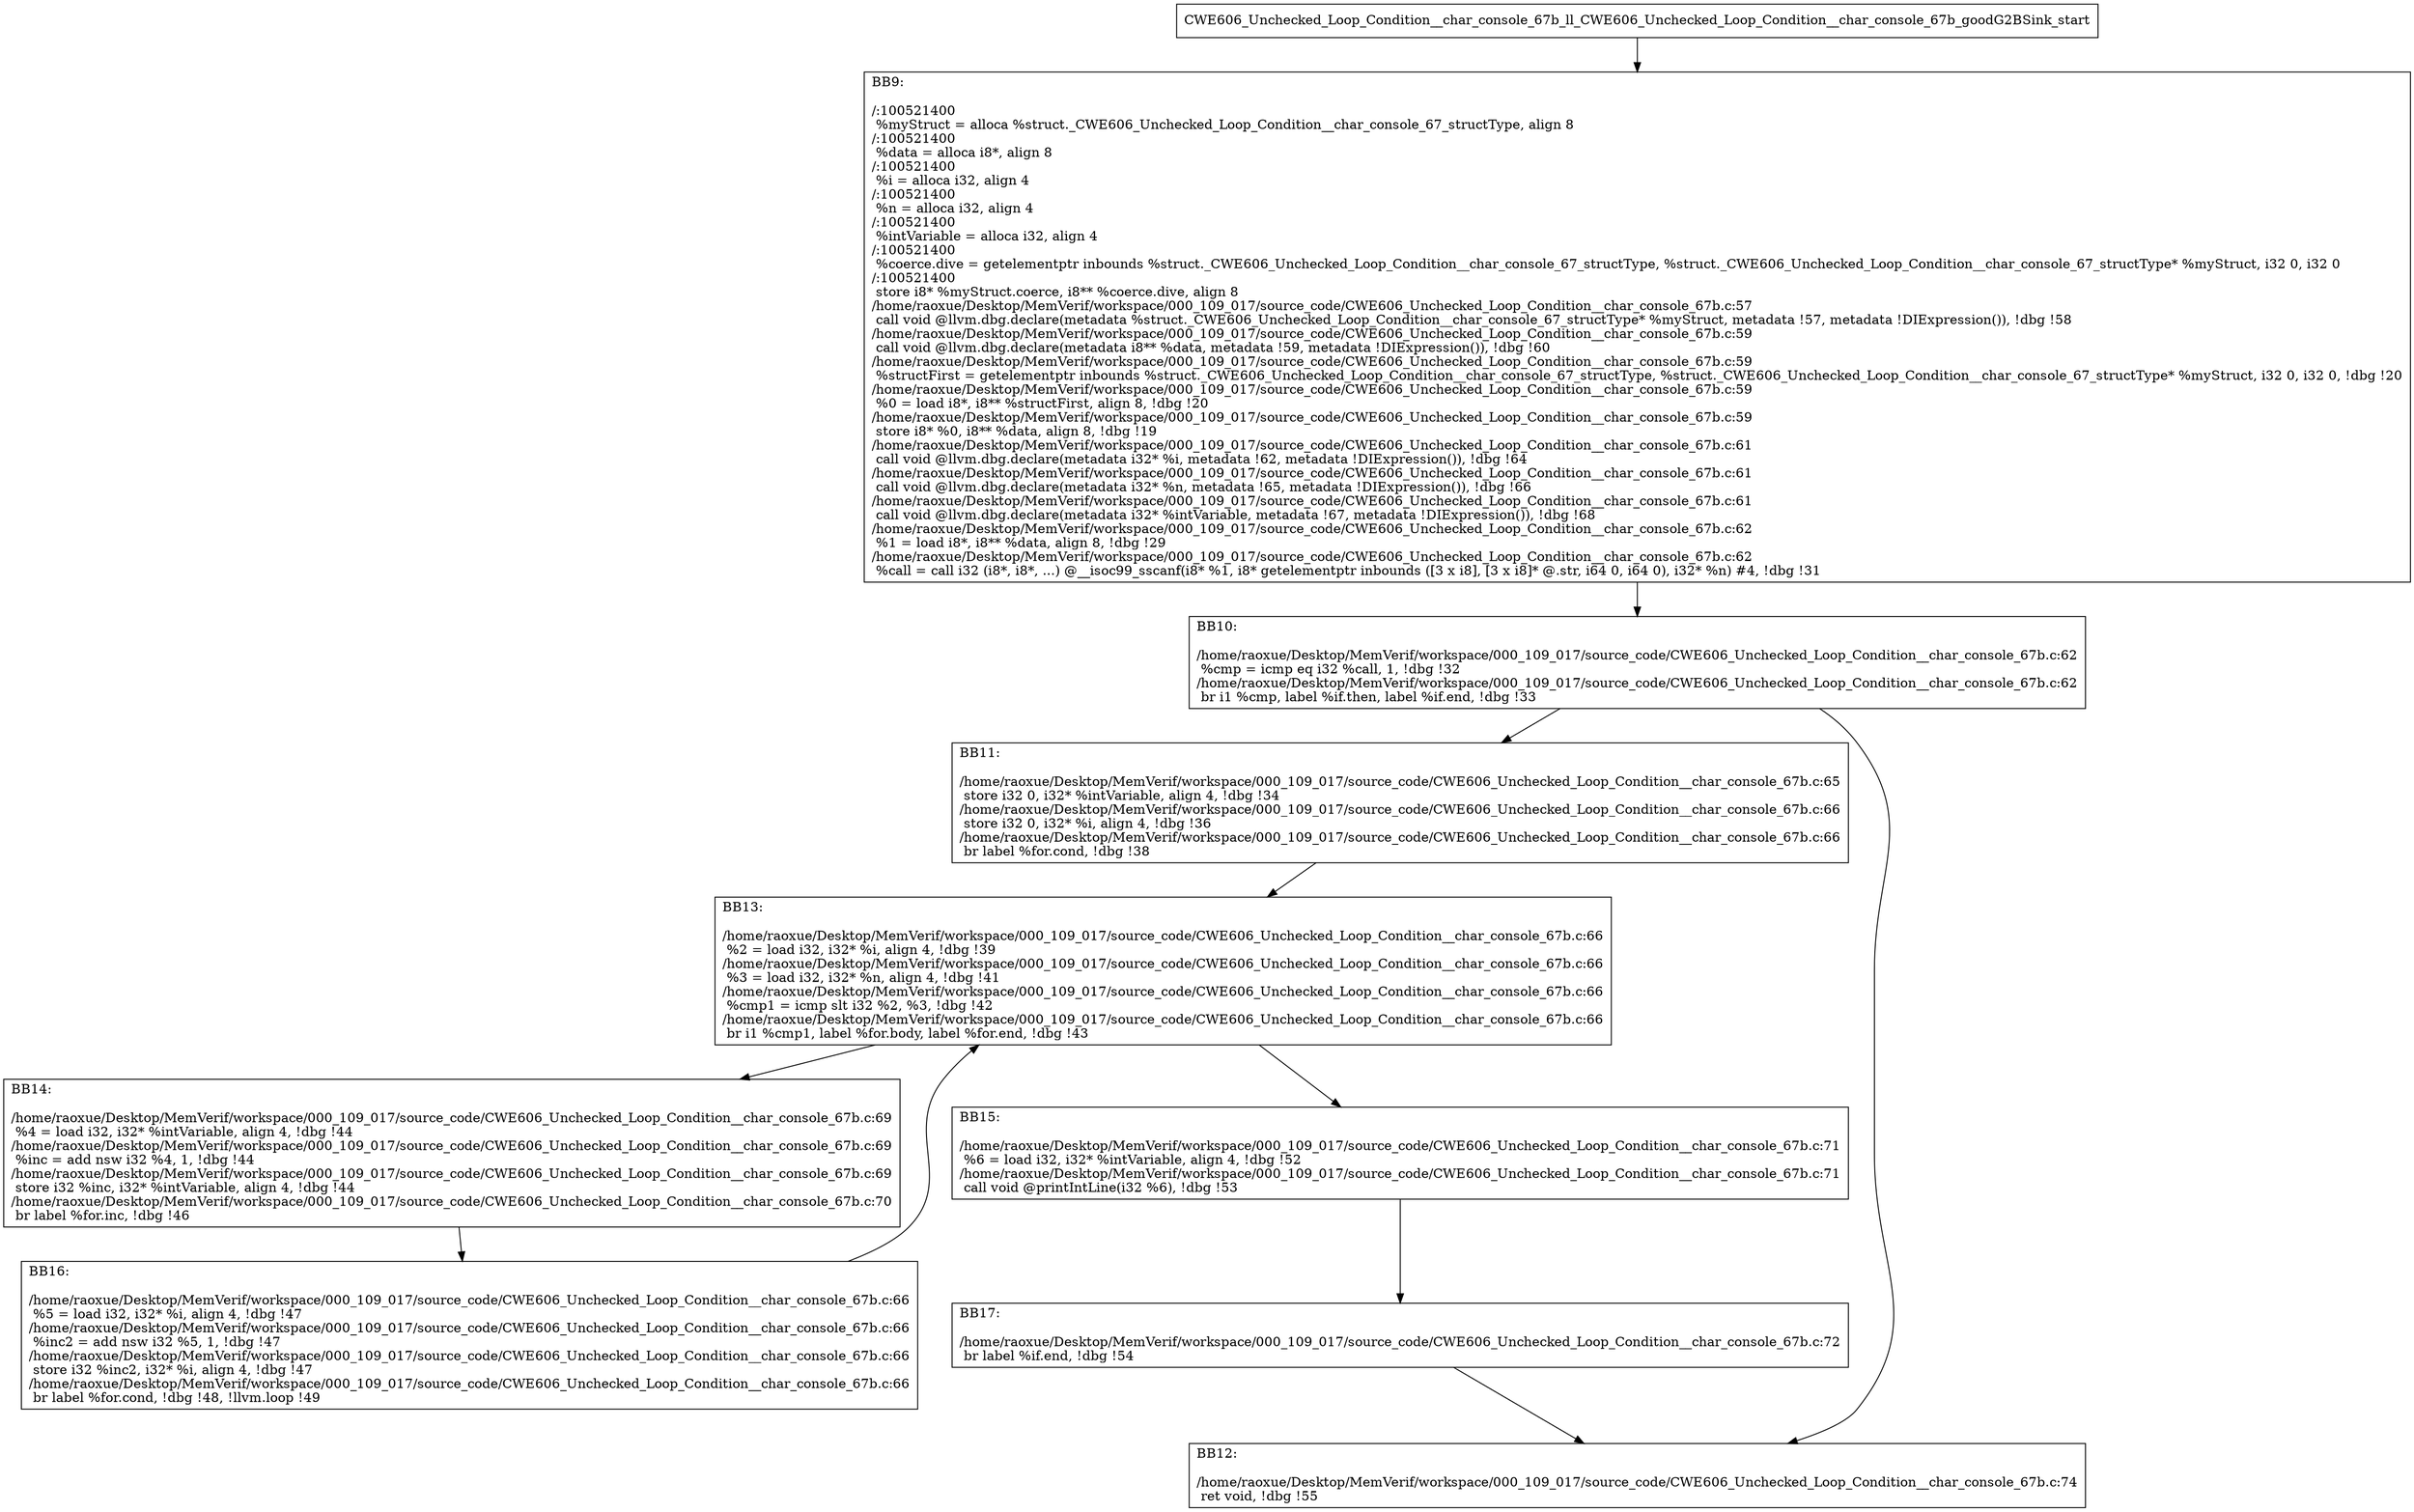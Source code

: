 digraph "CFG for'CWE606_Unchecked_Loop_Condition__char_console_67b_ll_CWE606_Unchecked_Loop_Condition__char_console_67b_goodG2BSink' function" {
	BBCWE606_Unchecked_Loop_Condition__char_console_67b_ll_CWE606_Unchecked_Loop_Condition__char_console_67b_goodG2BSink_start[shape=record,label="{CWE606_Unchecked_Loop_Condition__char_console_67b_ll_CWE606_Unchecked_Loop_Condition__char_console_67b_goodG2BSink_start}"];
	BBCWE606_Unchecked_Loop_Condition__char_console_67b_ll_CWE606_Unchecked_Loop_Condition__char_console_67b_goodG2BSink_start-> CWE606_Unchecked_Loop_Condition__char_console_67b_ll_CWE606_Unchecked_Loop_Condition__char_console_67b_goodG2BSinkBB9;
	CWE606_Unchecked_Loop_Condition__char_console_67b_ll_CWE606_Unchecked_Loop_Condition__char_console_67b_goodG2BSinkBB9 [shape=record, label="{BB9:\l\l/:100521400\l
  %myStruct = alloca %struct._CWE606_Unchecked_Loop_Condition__char_console_67_structType, align 8\l
/:100521400\l
  %data = alloca i8*, align 8\l
/:100521400\l
  %i = alloca i32, align 4\l
/:100521400\l
  %n = alloca i32, align 4\l
/:100521400\l
  %intVariable = alloca i32, align 4\l
/:100521400\l
  %coerce.dive = getelementptr inbounds %struct._CWE606_Unchecked_Loop_Condition__char_console_67_structType, %struct._CWE606_Unchecked_Loop_Condition__char_console_67_structType* %myStruct, i32 0, i32 0\l
/:100521400\l
  store i8* %myStruct.coerce, i8** %coerce.dive, align 8\l
/home/raoxue/Desktop/MemVerif/workspace/000_109_017/source_code/CWE606_Unchecked_Loop_Condition__char_console_67b.c:57\l
  call void @llvm.dbg.declare(metadata %struct._CWE606_Unchecked_Loop_Condition__char_console_67_structType* %myStruct, metadata !57, metadata !DIExpression()), !dbg !58\l
/home/raoxue/Desktop/MemVerif/workspace/000_109_017/source_code/CWE606_Unchecked_Loop_Condition__char_console_67b.c:59\l
  call void @llvm.dbg.declare(metadata i8** %data, metadata !59, metadata !DIExpression()), !dbg !60\l
/home/raoxue/Desktop/MemVerif/workspace/000_109_017/source_code/CWE606_Unchecked_Loop_Condition__char_console_67b.c:59\l
  %structFirst = getelementptr inbounds %struct._CWE606_Unchecked_Loop_Condition__char_console_67_structType, %struct._CWE606_Unchecked_Loop_Condition__char_console_67_structType* %myStruct, i32 0, i32 0, !dbg !20\l
/home/raoxue/Desktop/MemVerif/workspace/000_109_017/source_code/CWE606_Unchecked_Loop_Condition__char_console_67b.c:59\l
  %0 = load i8*, i8** %structFirst, align 8, !dbg !20\l
/home/raoxue/Desktop/MemVerif/workspace/000_109_017/source_code/CWE606_Unchecked_Loop_Condition__char_console_67b.c:59\l
  store i8* %0, i8** %data, align 8, !dbg !19\l
/home/raoxue/Desktop/MemVerif/workspace/000_109_017/source_code/CWE606_Unchecked_Loop_Condition__char_console_67b.c:61\l
  call void @llvm.dbg.declare(metadata i32* %i, metadata !62, metadata !DIExpression()), !dbg !64\l
/home/raoxue/Desktop/MemVerif/workspace/000_109_017/source_code/CWE606_Unchecked_Loop_Condition__char_console_67b.c:61\l
  call void @llvm.dbg.declare(metadata i32* %n, metadata !65, metadata !DIExpression()), !dbg !66\l
/home/raoxue/Desktop/MemVerif/workspace/000_109_017/source_code/CWE606_Unchecked_Loop_Condition__char_console_67b.c:61\l
  call void @llvm.dbg.declare(metadata i32* %intVariable, metadata !67, metadata !DIExpression()), !dbg !68\l
/home/raoxue/Desktop/MemVerif/workspace/000_109_017/source_code/CWE606_Unchecked_Loop_Condition__char_console_67b.c:62\l
  %1 = load i8*, i8** %data, align 8, !dbg !29\l
/home/raoxue/Desktop/MemVerif/workspace/000_109_017/source_code/CWE606_Unchecked_Loop_Condition__char_console_67b.c:62\l
  %call = call i32 (i8*, i8*, ...) @__isoc99_sscanf(i8* %1, i8* getelementptr inbounds ([3 x i8], [3 x i8]* @.str, i64 0, i64 0), i32* %n) #4, !dbg !31\l
}"];
	CWE606_Unchecked_Loop_Condition__char_console_67b_ll_CWE606_Unchecked_Loop_Condition__char_console_67b_goodG2BSinkBB9-> CWE606_Unchecked_Loop_Condition__char_console_67b_ll_CWE606_Unchecked_Loop_Condition__char_console_67b_goodG2BSinkBB10;
	CWE606_Unchecked_Loop_Condition__char_console_67b_ll_CWE606_Unchecked_Loop_Condition__char_console_67b_goodG2BSinkBB10 [shape=record, label="{BB10:\l\l/home/raoxue/Desktop/MemVerif/workspace/000_109_017/source_code/CWE606_Unchecked_Loop_Condition__char_console_67b.c:62\l
  %cmp = icmp eq i32 %call, 1, !dbg !32\l
/home/raoxue/Desktop/MemVerif/workspace/000_109_017/source_code/CWE606_Unchecked_Loop_Condition__char_console_67b.c:62\l
  br i1 %cmp, label %if.then, label %if.end, !dbg !33\l
}"];
	CWE606_Unchecked_Loop_Condition__char_console_67b_ll_CWE606_Unchecked_Loop_Condition__char_console_67b_goodG2BSinkBB10-> CWE606_Unchecked_Loop_Condition__char_console_67b_ll_CWE606_Unchecked_Loop_Condition__char_console_67b_goodG2BSinkBB11;
	CWE606_Unchecked_Loop_Condition__char_console_67b_ll_CWE606_Unchecked_Loop_Condition__char_console_67b_goodG2BSinkBB10-> CWE606_Unchecked_Loop_Condition__char_console_67b_ll_CWE606_Unchecked_Loop_Condition__char_console_67b_goodG2BSinkBB12;
	CWE606_Unchecked_Loop_Condition__char_console_67b_ll_CWE606_Unchecked_Loop_Condition__char_console_67b_goodG2BSinkBB11 [shape=record, label="{BB11:\l\l/home/raoxue/Desktop/MemVerif/workspace/000_109_017/source_code/CWE606_Unchecked_Loop_Condition__char_console_67b.c:65\l
  store i32 0, i32* %intVariable, align 4, !dbg !34\l
/home/raoxue/Desktop/MemVerif/workspace/000_109_017/source_code/CWE606_Unchecked_Loop_Condition__char_console_67b.c:66\l
  store i32 0, i32* %i, align 4, !dbg !36\l
/home/raoxue/Desktop/MemVerif/workspace/000_109_017/source_code/CWE606_Unchecked_Loop_Condition__char_console_67b.c:66\l
  br label %for.cond, !dbg !38\l
}"];
	CWE606_Unchecked_Loop_Condition__char_console_67b_ll_CWE606_Unchecked_Loop_Condition__char_console_67b_goodG2BSinkBB11-> CWE606_Unchecked_Loop_Condition__char_console_67b_ll_CWE606_Unchecked_Loop_Condition__char_console_67b_goodG2BSinkBB13;
	CWE606_Unchecked_Loop_Condition__char_console_67b_ll_CWE606_Unchecked_Loop_Condition__char_console_67b_goodG2BSinkBB13 [shape=record, label="{BB13:\l\l/home/raoxue/Desktop/MemVerif/workspace/000_109_017/source_code/CWE606_Unchecked_Loop_Condition__char_console_67b.c:66\l
  %2 = load i32, i32* %i, align 4, !dbg !39\l
/home/raoxue/Desktop/MemVerif/workspace/000_109_017/source_code/CWE606_Unchecked_Loop_Condition__char_console_67b.c:66\l
  %3 = load i32, i32* %n, align 4, !dbg !41\l
/home/raoxue/Desktop/MemVerif/workspace/000_109_017/source_code/CWE606_Unchecked_Loop_Condition__char_console_67b.c:66\l
  %cmp1 = icmp slt i32 %2, %3, !dbg !42\l
/home/raoxue/Desktop/MemVerif/workspace/000_109_017/source_code/CWE606_Unchecked_Loop_Condition__char_console_67b.c:66\l
  br i1 %cmp1, label %for.body, label %for.end, !dbg !43\l
}"];
	CWE606_Unchecked_Loop_Condition__char_console_67b_ll_CWE606_Unchecked_Loop_Condition__char_console_67b_goodG2BSinkBB13-> CWE606_Unchecked_Loop_Condition__char_console_67b_ll_CWE606_Unchecked_Loop_Condition__char_console_67b_goodG2BSinkBB14;
	CWE606_Unchecked_Loop_Condition__char_console_67b_ll_CWE606_Unchecked_Loop_Condition__char_console_67b_goodG2BSinkBB13-> CWE606_Unchecked_Loop_Condition__char_console_67b_ll_CWE606_Unchecked_Loop_Condition__char_console_67b_goodG2BSinkBB15;
	CWE606_Unchecked_Loop_Condition__char_console_67b_ll_CWE606_Unchecked_Loop_Condition__char_console_67b_goodG2BSinkBB14 [shape=record, label="{BB14:\l\l/home/raoxue/Desktop/MemVerif/workspace/000_109_017/source_code/CWE606_Unchecked_Loop_Condition__char_console_67b.c:69\l
  %4 = load i32, i32* %intVariable, align 4, !dbg !44\l
/home/raoxue/Desktop/MemVerif/workspace/000_109_017/source_code/CWE606_Unchecked_Loop_Condition__char_console_67b.c:69\l
  %inc = add nsw i32 %4, 1, !dbg !44\l
/home/raoxue/Desktop/MemVerif/workspace/000_109_017/source_code/CWE606_Unchecked_Loop_Condition__char_console_67b.c:69\l
  store i32 %inc, i32* %intVariable, align 4, !dbg !44\l
/home/raoxue/Desktop/MemVerif/workspace/000_109_017/source_code/CWE606_Unchecked_Loop_Condition__char_console_67b.c:70\l
  br label %for.inc, !dbg !46\l
}"];
	CWE606_Unchecked_Loop_Condition__char_console_67b_ll_CWE606_Unchecked_Loop_Condition__char_console_67b_goodG2BSinkBB14-> CWE606_Unchecked_Loop_Condition__char_console_67b_ll_CWE606_Unchecked_Loop_Condition__char_console_67b_goodG2BSinkBB16;
	CWE606_Unchecked_Loop_Condition__char_console_67b_ll_CWE606_Unchecked_Loop_Condition__char_console_67b_goodG2BSinkBB16 [shape=record, label="{BB16:\l\l/home/raoxue/Desktop/MemVerif/workspace/000_109_017/source_code/CWE606_Unchecked_Loop_Condition__char_console_67b.c:66\l
  %5 = load i32, i32* %i, align 4, !dbg !47\l
/home/raoxue/Desktop/MemVerif/workspace/000_109_017/source_code/CWE606_Unchecked_Loop_Condition__char_console_67b.c:66\l
  %inc2 = add nsw i32 %5, 1, !dbg !47\l
/home/raoxue/Desktop/MemVerif/workspace/000_109_017/source_code/CWE606_Unchecked_Loop_Condition__char_console_67b.c:66\l
  store i32 %inc2, i32* %i, align 4, !dbg !47\l
/home/raoxue/Desktop/MemVerif/workspace/000_109_017/source_code/CWE606_Unchecked_Loop_Condition__char_console_67b.c:66\l
  br label %for.cond, !dbg !48, !llvm.loop !49\l
}"];
	CWE606_Unchecked_Loop_Condition__char_console_67b_ll_CWE606_Unchecked_Loop_Condition__char_console_67b_goodG2BSinkBB16-> CWE606_Unchecked_Loop_Condition__char_console_67b_ll_CWE606_Unchecked_Loop_Condition__char_console_67b_goodG2BSinkBB13;
	CWE606_Unchecked_Loop_Condition__char_console_67b_ll_CWE606_Unchecked_Loop_Condition__char_console_67b_goodG2BSinkBB15 [shape=record, label="{BB15:\l\l/home/raoxue/Desktop/MemVerif/workspace/000_109_017/source_code/CWE606_Unchecked_Loop_Condition__char_console_67b.c:71\l
  %6 = load i32, i32* %intVariable, align 4, !dbg !52\l
/home/raoxue/Desktop/MemVerif/workspace/000_109_017/source_code/CWE606_Unchecked_Loop_Condition__char_console_67b.c:71\l
  call void @printIntLine(i32 %6), !dbg !53\l
}"];
	CWE606_Unchecked_Loop_Condition__char_console_67b_ll_CWE606_Unchecked_Loop_Condition__char_console_67b_goodG2BSinkBB15-> CWE606_Unchecked_Loop_Condition__char_console_67b_ll_CWE606_Unchecked_Loop_Condition__char_console_67b_goodG2BSinkBB17;
	CWE606_Unchecked_Loop_Condition__char_console_67b_ll_CWE606_Unchecked_Loop_Condition__char_console_67b_goodG2BSinkBB17 [shape=record, label="{BB17:\l\l/home/raoxue/Desktop/MemVerif/workspace/000_109_017/source_code/CWE606_Unchecked_Loop_Condition__char_console_67b.c:72\l
  br label %if.end, !dbg !54\l
}"];
	CWE606_Unchecked_Loop_Condition__char_console_67b_ll_CWE606_Unchecked_Loop_Condition__char_console_67b_goodG2BSinkBB17-> CWE606_Unchecked_Loop_Condition__char_console_67b_ll_CWE606_Unchecked_Loop_Condition__char_console_67b_goodG2BSinkBB12;
	CWE606_Unchecked_Loop_Condition__char_console_67b_ll_CWE606_Unchecked_Loop_Condition__char_console_67b_goodG2BSinkBB12 [shape=record, label="{BB12:\l\l/home/raoxue/Desktop/MemVerif/workspace/000_109_017/source_code/CWE606_Unchecked_Loop_Condition__char_console_67b.c:74\l
  ret void, !dbg !55\l
}"];
}
